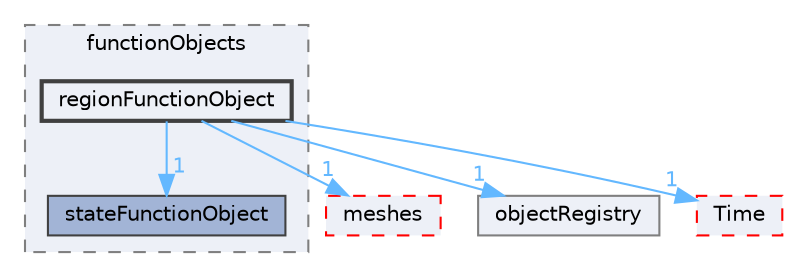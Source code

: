 digraph "src/OpenFOAM/db/functionObjects/regionFunctionObject"
{
 // LATEX_PDF_SIZE
  bgcolor="transparent";
  edge [fontname=Helvetica,fontsize=10,labelfontname=Helvetica,labelfontsize=10];
  node [fontname=Helvetica,fontsize=10,shape=box,height=0.2,width=0.4];
  compound=true
  subgraph clusterdir_b1391b8691e21d3cff54e51a698f3c2b {
    graph [ bgcolor="#edf0f7", pencolor="grey50", label="functionObjects", fontname=Helvetica,fontsize=10 style="filled,dashed", URL="dir_b1391b8691e21d3cff54e51a698f3c2b.html",tooltip=""]
  dir_b92674affa4fa2dbd45d83e14204b18d [label="stateFunctionObject", fillcolor="#a2b4d6", color="grey25", style="filled", URL="dir_b92674affa4fa2dbd45d83e14204b18d.html",tooltip=""];
  dir_f8363c5cc1033c6f991ab7c82c384c85 [label="regionFunctionObject", fillcolor="#edf0f7", color="grey25", style="filled,bold", URL="dir_f8363c5cc1033c6f991ab7c82c384c85.html",tooltip=""];
  }
  dir_aa2423979fb45fc41c393a5db370ab21 [label="meshes", fillcolor="#edf0f7", color="red", style="filled,dashed", URL="dir_aa2423979fb45fc41c393a5db370ab21.html",tooltip=""];
  dir_f80fc3e4842cbab48cb780bc6e6d033e [label="objectRegistry", fillcolor="#edf0f7", color="grey50", style="filled", URL="dir_f80fc3e4842cbab48cb780bc6e6d033e.html",tooltip=""];
  dir_ec5b63092fb55ef516ddf05b3841c89d [label="Time", fillcolor="#edf0f7", color="red", style="filled,dashed", URL="dir_ec5b63092fb55ef516ddf05b3841c89d.html",tooltip=""];
  dir_f8363c5cc1033c6f991ab7c82c384c85->dir_aa2423979fb45fc41c393a5db370ab21 [headlabel="1", labeldistance=1.5 headhref="dir_003288_002368.html" href="dir_003288_002368.html" color="steelblue1" fontcolor="steelblue1"];
  dir_f8363c5cc1033c6f991ab7c82c384c85->dir_b92674affa4fa2dbd45d83e14204b18d [headlabel="1", labeldistance=1.5 headhref="dir_003288_003755.html" href="dir_003288_003755.html" color="steelblue1" fontcolor="steelblue1"];
  dir_f8363c5cc1033c6f991ab7c82c384c85->dir_ec5b63092fb55ef516ddf05b3841c89d [headlabel="1", labeldistance=1.5 headhref="dir_003288_004036.html" href="dir_003288_004036.html" color="steelblue1" fontcolor="steelblue1"];
  dir_f8363c5cc1033c6f991ab7c82c384c85->dir_f80fc3e4842cbab48cb780bc6e6d033e [headlabel="1", labeldistance=1.5 headhref="dir_003288_002674.html" href="dir_003288_002674.html" color="steelblue1" fontcolor="steelblue1"];
}
